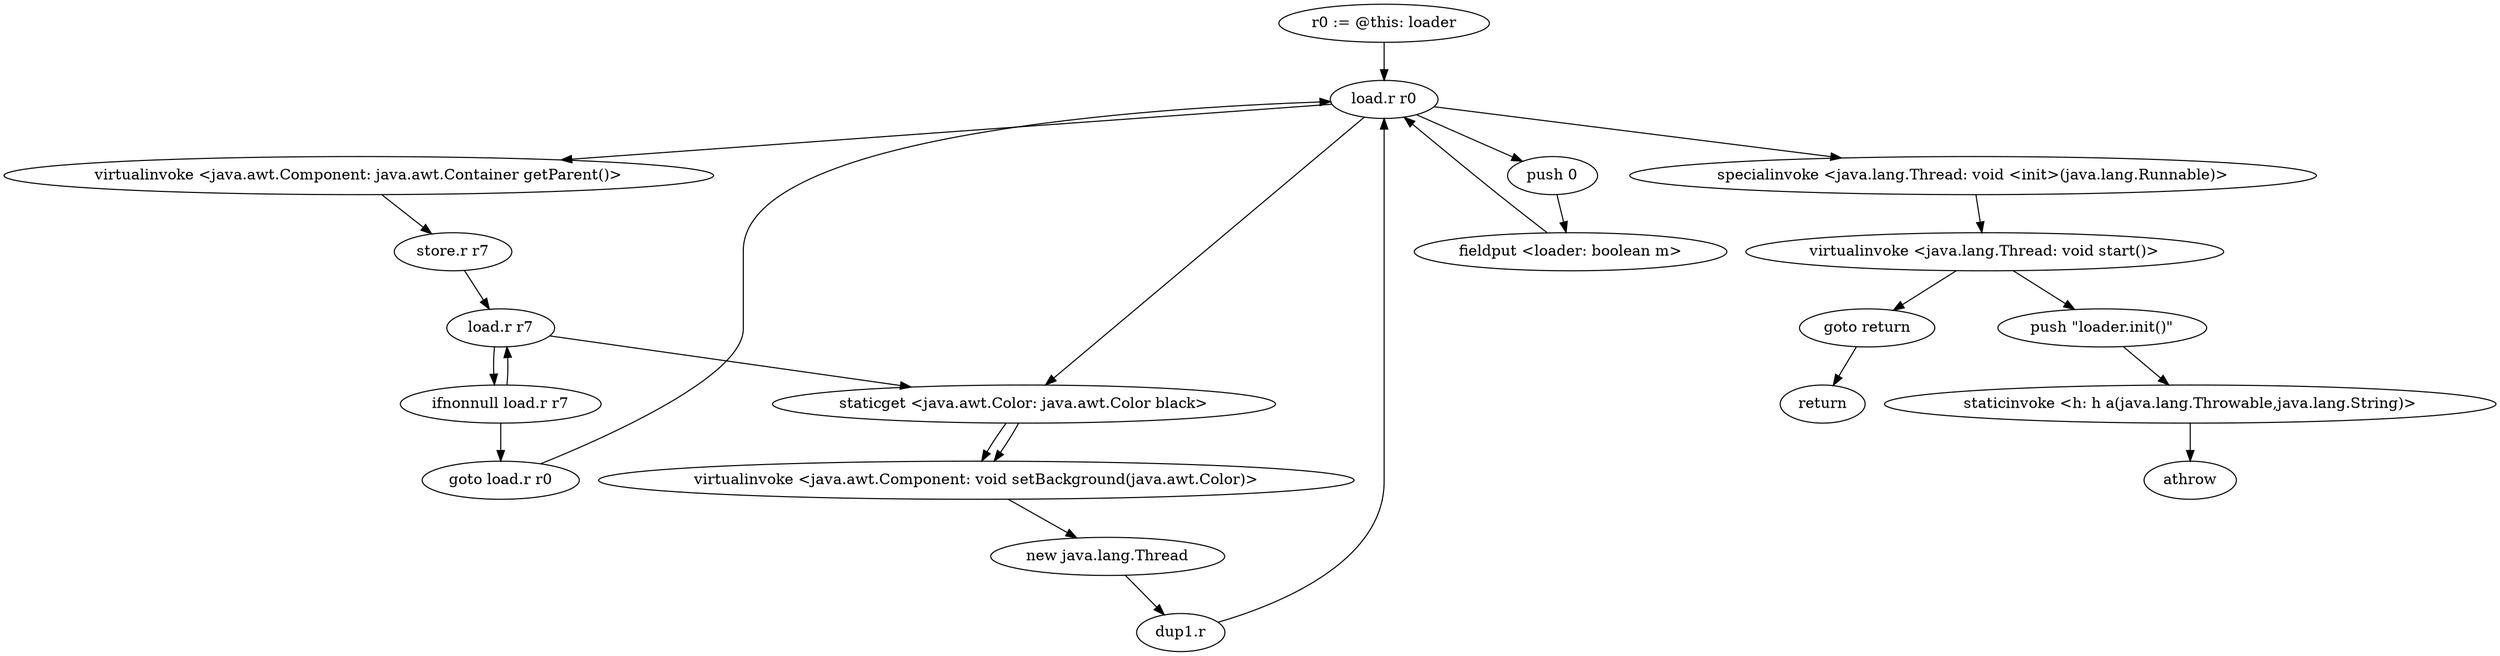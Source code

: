 digraph "" {
    "r0 := @this: loader"
    "load.r r0"
    "r0 := @this: loader"->"load.r r0";
    "virtualinvoke <java.awt.Component: java.awt.Container getParent()>"
    "load.r r0"->"virtualinvoke <java.awt.Component: java.awt.Container getParent()>";
    "store.r r7"
    "virtualinvoke <java.awt.Component: java.awt.Container getParent()>"->"store.r r7";
    "load.r r7"
    "store.r r7"->"load.r r7";
    "ifnonnull load.r r7"
    "load.r r7"->"ifnonnull load.r r7";
    "goto load.r r0"
    "ifnonnull load.r r7"->"goto load.r r0";
    "goto load.r r0"->"load.r r0";
    "push 0"
    "load.r r0"->"push 0";
    "fieldput <loader: boolean m>"
    "push 0"->"fieldput <loader: boolean m>";
    "fieldput <loader: boolean m>"->"load.r r0";
    "staticget <java.awt.Color: java.awt.Color black>"
    "load.r r0"->"staticget <java.awt.Color: java.awt.Color black>";
    "virtualinvoke <java.awt.Component: void setBackground(java.awt.Color)>"
    "staticget <java.awt.Color: java.awt.Color black>"->"virtualinvoke <java.awt.Component: void setBackground(java.awt.Color)>";
    "new java.lang.Thread"
    "virtualinvoke <java.awt.Component: void setBackground(java.awt.Color)>"->"new java.lang.Thread";
    "dup1.r"
    "new java.lang.Thread"->"dup1.r";
    "dup1.r"->"load.r r0";
    "specialinvoke <java.lang.Thread: void <init>(java.lang.Runnable)>"
    "load.r r0"->"specialinvoke <java.lang.Thread: void <init>(java.lang.Runnable)>";
    "virtualinvoke <java.lang.Thread: void start()>"
    "specialinvoke <java.lang.Thread: void <init>(java.lang.Runnable)>"->"virtualinvoke <java.lang.Thread: void start()>";
    "goto return"
    "virtualinvoke <java.lang.Thread: void start()>"->"goto return";
    "return"
    "goto return"->"return";
    "push \"loader.init()\""
    "virtualinvoke <java.lang.Thread: void start()>"->"push \"loader.init()\"";
    "staticinvoke <h: h a(java.lang.Throwable,java.lang.String)>"
    "push \"loader.init()\""->"staticinvoke <h: h a(java.lang.Throwable,java.lang.String)>";
    "athrow"
    "staticinvoke <h: h a(java.lang.Throwable,java.lang.String)>"->"athrow";
    "ifnonnull load.r r7"->"load.r r7";
    "load.r r7"->"staticget <java.awt.Color: java.awt.Color black>";
    "staticget <java.awt.Color: java.awt.Color black>"->"virtualinvoke <java.awt.Component: void setBackground(java.awt.Color)>";
}
